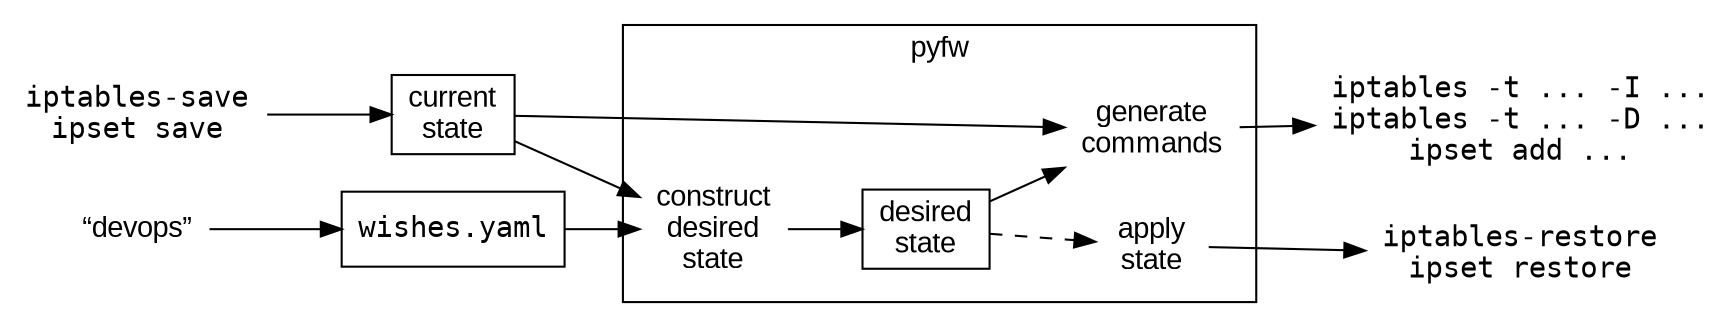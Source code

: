 digraph {
    rankdir=LR;
    fontname=Arial;
    node [fontname=Arial];

    subgraph cluster_PyFW {
        label="pyfw";

        construct_desired_state [shape=none,label="construct\ndesired\nstate"];
        generate_commands [shape=none,label="generate\ncommands"];
        apply_state [shape=none,label="apply\nstate"];

        desired_state [shape=box,label="desired\nstate"];
    }

    iptables_save [shape=none,label="iptables-save\nipset save",fontname=monospace];
    devops [shape=none,label="“devops”"];

    iptables_insert [shape=none,label="iptables -t ... -I ...\niptables -t ... -D ...\nipset add ...",fontname=monospace];
    iptables_restore [shape=none,label="iptables-restore\nipset restore",fontname=monospace];

    current_state [shape=box,label="current\nstate"];
    wishes [shape=box,label="wishes.yaml",fontname=monospace];

    iptables_save -> current_state;

    devops -> wishes;

    current_state -> construct_desired_state;
    wishes -> construct_desired_state;

    construct_desired_state -> desired_state;

    desired_state -> apply_state [style=dashed];
    apply_state -> iptables_restore;

    current_state -> generate_commands;
    desired_state -> generate_commands;

    generate_commands -> iptables_insert;



}
